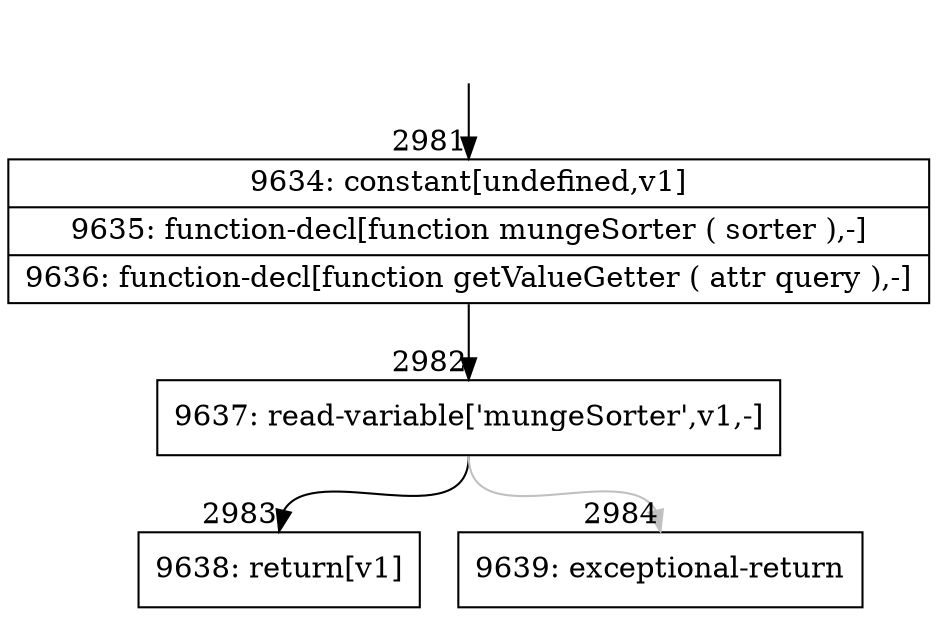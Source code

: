 digraph {
rankdir="TD"
BB_entry273[shape=none,label=""];
BB_entry273 -> BB2981 [tailport=s, headport=n, headlabel="    2981"]
BB2981 [shape=record label="{9634: constant[undefined,v1]|9635: function-decl[function mungeSorter ( sorter ),-]|9636: function-decl[function getValueGetter ( attr query ),-]}" ] 
BB2981 -> BB2982 [tailport=s, headport=n, headlabel="      2982"]
BB2982 [shape=record label="{9637: read-variable['mungeSorter',v1,-]}" ] 
BB2982 -> BB2983 [tailport=s, headport=n, headlabel="      2983"]
BB2982 -> BB2984 [tailport=s, headport=n, color=gray, headlabel="      2984"]
BB2983 [shape=record label="{9638: return[v1]}" ] 
BB2984 [shape=record label="{9639: exceptional-return}" ] 
//#$~ 4029
}
